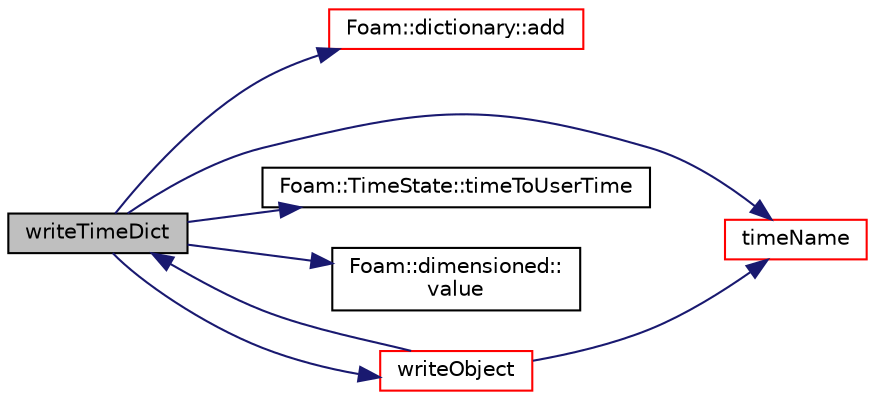 digraph "writeTimeDict"
{
  bgcolor="transparent";
  edge [fontname="Helvetica",fontsize="10",labelfontname="Helvetica",labelfontsize="10"];
  node [fontname="Helvetica",fontsize="10",shape=record];
  rankdir="LR";
  Node13481 [label="writeTimeDict",height=0.2,width=0.4,color="black", fillcolor="grey75", style="filled", fontcolor="black"];
  Node13481 -> Node13482 [color="midnightblue",fontsize="10",style="solid",fontname="Helvetica"];
  Node13482 [label="Foam::dictionary::add",height=0.2,width=0.4,color="red",URL="$a27129.html#ac2ddcab42322c8d8af5e5830ab4d431b",tooltip="Add a new entry. "];
  Node13481 -> Node13527 [color="midnightblue",fontsize="10",style="solid",fontname="Helvetica"];
  Node13527 [label="timeName",height=0.2,width=0.4,color="red",URL="$a27457.html#a90eec0cafc50ed7b6fbbfffe2c5df974",tooltip="Return current time name. "];
  Node13481 -> Node13528 [color="midnightblue",fontsize="10",style="solid",fontname="Helvetica"];
  Node13528 [label="Foam::TimeState::timeToUserTime",height=0.2,width=0.4,color="black",URL="$a27469.html#a0e312d5d4789530d8a642218a5079d27",tooltip="Convert the real-time (s) into user-time (e.g. CA deg) "];
  Node13481 -> Node13526 [color="midnightblue",fontsize="10",style="solid",fontname="Helvetica"];
  Node13526 [label="Foam::dimensioned::\lvalue",height=0.2,width=0.4,color="black",URL="$a27473.html#a7948200a26c85fc3a83ffa510a91d668",tooltip="Return const reference to value. "];
  Node13481 -> Node13529 [color="midnightblue",fontsize="10",style="solid",fontname="Helvetica"];
  Node13529 [label="writeObject",height=0.2,width=0.4,color="red",URL="$a27457.html#ad29090f3bdbff43fd95fa2d856219b5f",tooltip="Write using given format, version and compression. "];
  Node13529 -> Node13481 [color="midnightblue",fontsize="10",style="solid",fontname="Helvetica"];
  Node13529 -> Node13527 [color="midnightblue",fontsize="10",style="solid",fontname="Helvetica"];
}
